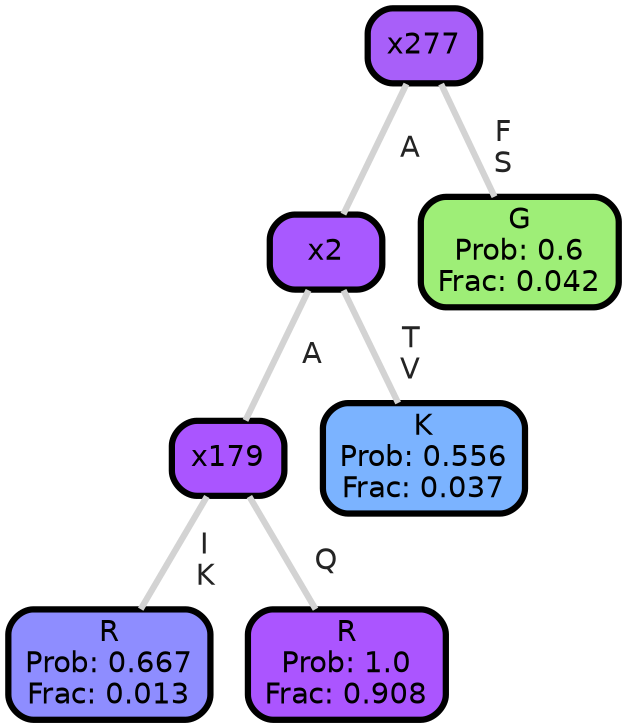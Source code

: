 graph Tree {
node [shape=box, style="filled, rounded",color="black",penwidth="3",fontcolor="black",                 fontname=helvetica] ;
graph [ranksep="0 equally", splines=straight,                 bgcolor=transparent, dpi=200] ;
edge [fontname=helvetica, fontweight=bold,fontcolor=grey14,color=lightgray] ;
0 [label="R
Prob: 0.667
Frac: 0.013", fillcolor="#8e8dff"] ;
1 [label="x179", fillcolor="#aa55ff"] ;
2 [label="R
Prob: 1.0
Frac: 0.908", fillcolor="#ab55ff"] ;
3 [label="x2", fillcolor="#a859ff"] ;
4 [label="K
Prob: 0.556
Frac: 0.037", fillcolor="#7bb3ff"] ;
5 [label="x277", fillcolor="#a85ff9"] ;
6 [label="G
Prob: 0.6
Frac: 0.042", fillcolor="#9eee77"] ;
1 -- 0 [label=" I\n K",penwidth=3] ;
1 -- 2 [label=" Q",penwidth=3] ;
3 -- 1 [label=" A",penwidth=3] ;
3 -- 4 [label=" T\n V",penwidth=3] ;
5 -- 3 [label=" A",penwidth=3] ;
5 -- 6 [label=" F\n S",penwidth=3] ;
{rank = same;}}
